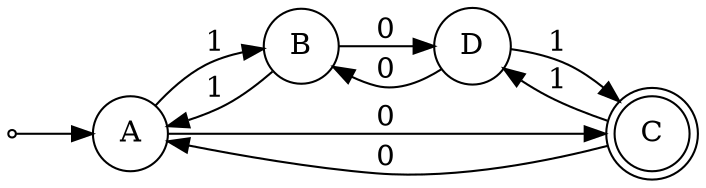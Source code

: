 digraph AFD1{
node[style="filled", shape=circle, fillcolor="white"];
rankdir=LR;A[label="A"];
B[label="B"];
C[label="C",shape="doublecircle"];
D[label="D"];
apuntador[label="",shape="point"];
apuntador->A;
A->B[label="1"];
A->C[label="0"];
B->A[label="1"];
B->D[label="0"];
C->D[label="1"];
D->C[label="1"];
C->A[label="0"];
D->B[label="0"];
}